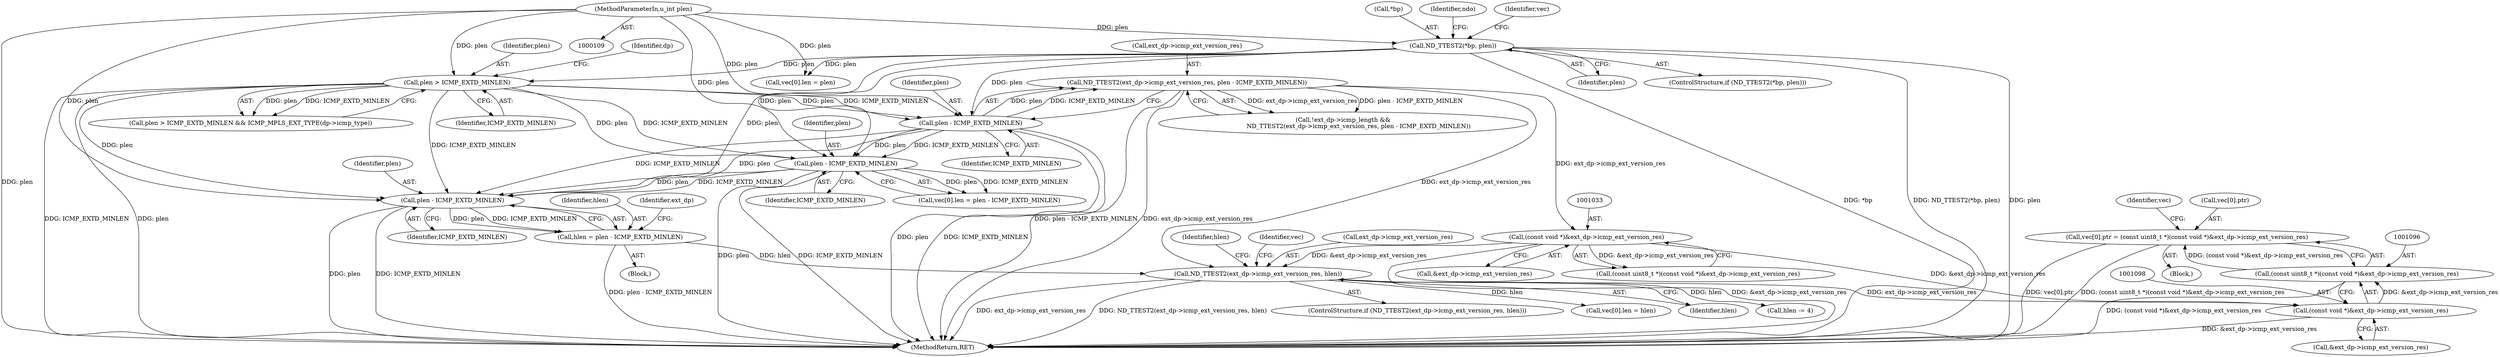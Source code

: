digraph "0_tcpdump_1a1bce0526a77b62e41531b00f8bb5e21fd4f3a3@array" {
"1001089" [label="(Call,vec[0].ptr = (const uint8_t *)(const void *)&ext_dp->icmp_ext_version_res)"];
"1001095" [label="(Call,(const uint8_t *)(const void *)&ext_dp->icmp_ext_version_res)"];
"1001097" [label="(Call,(const void *)&ext_dp->icmp_ext_version_res)"];
"1001083" [label="(Call,ND_TTEST2(ext_dp->icmp_ext_version_res, hlen))"];
"1001032" [label="(Call,(const void *)&ext_dp->icmp_ext_version_res)"];
"1001016" [label="(Call,ND_TTEST2(ext_dp->icmp_ext_version_res, plen - ICMP_EXTD_MINLEN))"];
"1001020" [label="(Call,plen - ICMP_EXTD_MINLEN)"];
"1000878" [label="(Call,ND_TTEST2(*bp, plen))"];
"1000112" [label="(MethodParameterIn,u_int plen)"];
"1000999" [label="(Call,plen > ICMP_EXTD_MINLEN)"];
"1001077" [label="(Call,hlen = plen - ICMP_EXTD_MINLEN)"];
"1001079" [label="(Call,plen - ICMP_EXTD_MINLEN)"];
"1001044" [label="(Call,plen - ICMP_EXTD_MINLEN)"];
"1000895" [label="(Call,vec[0].len = plen)"];
"1001001" [label="(Identifier,ICMP_EXTD_MINLEN)"];
"1001021" [label="(Identifier,plen)"];
"1001090" [label="(Call,vec[0].ptr)"];
"1001032" [label="(Call,(const void *)&ext_dp->icmp_ext_version_res)"];
"1001030" [label="(Call,(const uint8_t *)(const void *)&ext_dp->icmp_ext_version_res)"];
"1001017" [label="(Call,ext_dp->icmp_ext_version_res)"];
"1001000" [label="(Identifier,plen)"];
"1000879" [label="(Call,*bp)"];
"1001006" [label="(Block,)"];
"1001097" [label="(Call,(const void *)&ext_dp->icmp_ext_version_res)"];
"1001084" [label="(Call,ext_dp->icmp_ext_version_res)"];
"1000112" [label="(MethodParameterIn,u_int plen)"];
"1000998" [label="(Call,plen > ICMP_EXTD_MINLEN && ICMP_MPLS_EXT_TYPE(dp->icmp_type))"];
"1001044" [label="(Call,plen - ICMP_EXTD_MINLEN)"];
"1000939" [label="(Identifier,ndo)"];
"1001085" [label="(Identifier,ext_dp)"];
"1001089" [label="(Call,vec[0].ptr = (const uint8_t *)(const void *)&ext_dp->icmp_ext_version_res)"];
"1000878" [label="(Call,ND_TTEST2(*bp, plen))"];
"1001016" [label="(Call,ND_TTEST2(ext_dp->icmp_ext_version_res, plen - ICMP_EXTD_MINLEN))"];
"1001011" [label="(Call,!ext_dp->icmp_length &&\n                ND_TTEST2(ext_dp->icmp_ext_version_res, plen - ICMP_EXTD_MINLEN))"];
"1001080" [label="(Identifier,plen)"];
"1001077" [label="(Call,hlen = plen - ICMP_EXTD_MINLEN)"];
"1001082" [label="(ControlStructure,if (ND_TTEST2(ext_dp->icmp_ext_version_res, hlen)))"];
"1001088" [label="(Block,)"];
"1001129" [label="(Identifier,hlen)"];
"1001095" [label="(Call,(const uint8_t *)(const void *)&ext_dp->icmp_ext_version_res)"];
"1001106" [label="(Identifier,vec)"];
"1001078" [label="(Identifier,hlen)"];
"1001022" [label="(Identifier,ICMP_EXTD_MINLEN)"];
"1001099" [label="(Call,&ext_dp->icmp_ext_version_res)"];
"1000881" [label="(Identifier,plen)"];
"1001045" [label="(Identifier,plen)"];
"1001103" [label="(Call,vec[0].len = hlen)"];
"1001046" [label="(Identifier,ICMP_EXTD_MINLEN)"];
"1001087" [label="(Identifier,hlen)"];
"1001004" [label="(Identifier,dp)"];
"1001128" [label="(Call,hlen -= 4)"];
"1001020" [label="(Call,plen - ICMP_EXTD_MINLEN)"];
"1001079" [label="(Call,plen - ICMP_EXTD_MINLEN)"];
"1001092" [label="(Identifier,vec)"];
"1000999" [label="(Call,plen > ICMP_EXTD_MINLEN)"];
"1001081" [label="(Identifier,ICMP_EXTD_MINLEN)"];
"1001083" [label="(Call,ND_TTEST2(ext_dp->icmp_ext_version_res, hlen))"];
"1000877" [label="(ControlStructure,if (ND_TTEST2(*bp, plen)))"];
"1001038" [label="(Call,vec[0].len = plen - ICMP_EXTD_MINLEN)"];
"1001279" [label="(MethodReturn,RET)"];
"1001034" [label="(Call,&ext_dp->icmp_ext_version_res)"];
"1000887" [label="(Identifier,vec)"];
"1001089" -> "1001088"  [label="AST: "];
"1001089" -> "1001095"  [label="CFG: "];
"1001090" -> "1001089"  [label="AST: "];
"1001095" -> "1001089"  [label="AST: "];
"1001106" -> "1001089"  [label="CFG: "];
"1001089" -> "1001279"  [label="DDG: vec[0].ptr"];
"1001089" -> "1001279"  [label="DDG: (const uint8_t *)(const void *)&ext_dp->icmp_ext_version_res"];
"1001095" -> "1001089"  [label="DDG: (const void *)&ext_dp->icmp_ext_version_res"];
"1001095" -> "1001097"  [label="CFG: "];
"1001096" -> "1001095"  [label="AST: "];
"1001097" -> "1001095"  [label="AST: "];
"1001095" -> "1001279"  [label="DDG: (const void *)&ext_dp->icmp_ext_version_res"];
"1001097" -> "1001095"  [label="DDG: &ext_dp->icmp_ext_version_res"];
"1001097" -> "1001099"  [label="CFG: "];
"1001098" -> "1001097"  [label="AST: "];
"1001099" -> "1001097"  [label="AST: "];
"1001097" -> "1001279"  [label="DDG: &ext_dp->icmp_ext_version_res"];
"1001083" -> "1001097"  [label="DDG: ext_dp->icmp_ext_version_res"];
"1001032" -> "1001097"  [label="DDG: &ext_dp->icmp_ext_version_res"];
"1001083" -> "1001082"  [label="AST: "];
"1001083" -> "1001087"  [label="CFG: "];
"1001084" -> "1001083"  [label="AST: "];
"1001087" -> "1001083"  [label="AST: "];
"1001092" -> "1001083"  [label="CFG: "];
"1001129" -> "1001083"  [label="CFG: "];
"1001083" -> "1001279"  [label="DDG: ext_dp->icmp_ext_version_res"];
"1001083" -> "1001279"  [label="DDG: ND_TTEST2(ext_dp->icmp_ext_version_res, hlen)"];
"1001032" -> "1001083"  [label="DDG: &ext_dp->icmp_ext_version_res"];
"1001016" -> "1001083"  [label="DDG: ext_dp->icmp_ext_version_res"];
"1001077" -> "1001083"  [label="DDG: hlen"];
"1001083" -> "1001103"  [label="DDG: hlen"];
"1001083" -> "1001128"  [label="DDG: hlen"];
"1001032" -> "1001030"  [label="AST: "];
"1001032" -> "1001034"  [label="CFG: "];
"1001033" -> "1001032"  [label="AST: "];
"1001034" -> "1001032"  [label="AST: "];
"1001030" -> "1001032"  [label="CFG: "];
"1001032" -> "1001279"  [label="DDG: &ext_dp->icmp_ext_version_res"];
"1001032" -> "1001030"  [label="DDG: &ext_dp->icmp_ext_version_res"];
"1001016" -> "1001032"  [label="DDG: ext_dp->icmp_ext_version_res"];
"1001016" -> "1001011"  [label="AST: "];
"1001016" -> "1001020"  [label="CFG: "];
"1001017" -> "1001016"  [label="AST: "];
"1001020" -> "1001016"  [label="AST: "];
"1001011" -> "1001016"  [label="CFG: "];
"1001016" -> "1001279"  [label="DDG: plen - ICMP_EXTD_MINLEN"];
"1001016" -> "1001279"  [label="DDG: ext_dp->icmp_ext_version_res"];
"1001016" -> "1001011"  [label="DDG: ext_dp->icmp_ext_version_res"];
"1001016" -> "1001011"  [label="DDG: plen - ICMP_EXTD_MINLEN"];
"1001020" -> "1001016"  [label="DDG: plen"];
"1001020" -> "1001016"  [label="DDG: ICMP_EXTD_MINLEN"];
"1001020" -> "1001022"  [label="CFG: "];
"1001021" -> "1001020"  [label="AST: "];
"1001022" -> "1001020"  [label="AST: "];
"1001020" -> "1001279"  [label="DDG: plen"];
"1001020" -> "1001279"  [label="DDG: ICMP_EXTD_MINLEN"];
"1000878" -> "1001020"  [label="DDG: plen"];
"1000999" -> "1001020"  [label="DDG: plen"];
"1000999" -> "1001020"  [label="DDG: ICMP_EXTD_MINLEN"];
"1000112" -> "1001020"  [label="DDG: plen"];
"1001020" -> "1001044"  [label="DDG: plen"];
"1001020" -> "1001044"  [label="DDG: ICMP_EXTD_MINLEN"];
"1001020" -> "1001079"  [label="DDG: plen"];
"1001020" -> "1001079"  [label="DDG: ICMP_EXTD_MINLEN"];
"1000878" -> "1000877"  [label="AST: "];
"1000878" -> "1000881"  [label="CFG: "];
"1000879" -> "1000878"  [label="AST: "];
"1000881" -> "1000878"  [label="AST: "];
"1000887" -> "1000878"  [label="CFG: "];
"1000939" -> "1000878"  [label="CFG: "];
"1000878" -> "1001279"  [label="DDG: ND_TTEST2(*bp, plen)"];
"1000878" -> "1001279"  [label="DDG: plen"];
"1000878" -> "1001279"  [label="DDG: *bp"];
"1000112" -> "1000878"  [label="DDG: plen"];
"1000878" -> "1000895"  [label="DDG: plen"];
"1000878" -> "1000999"  [label="DDG: plen"];
"1000878" -> "1001044"  [label="DDG: plen"];
"1000878" -> "1001079"  [label="DDG: plen"];
"1000112" -> "1000109"  [label="AST: "];
"1000112" -> "1001279"  [label="DDG: plen"];
"1000112" -> "1000895"  [label="DDG: plen"];
"1000112" -> "1000999"  [label="DDG: plen"];
"1000112" -> "1001044"  [label="DDG: plen"];
"1000112" -> "1001079"  [label="DDG: plen"];
"1000999" -> "1000998"  [label="AST: "];
"1000999" -> "1001001"  [label="CFG: "];
"1001000" -> "1000999"  [label="AST: "];
"1001001" -> "1000999"  [label="AST: "];
"1001004" -> "1000999"  [label="CFG: "];
"1000998" -> "1000999"  [label="CFG: "];
"1000999" -> "1001279"  [label="DDG: ICMP_EXTD_MINLEN"];
"1000999" -> "1001279"  [label="DDG: plen"];
"1000999" -> "1000998"  [label="DDG: plen"];
"1000999" -> "1000998"  [label="DDG: ICMP_EXTD_MINLEN"];
"1000999" -> "1001044"  [label="DDG: plen"];
"1000999" -> "1001044"  [label="DDG: ICMP_EXTD_MINLEN"];
"1000999" -> "1001079"  [label="DDG: plen"];
"1000999" -> "1001079"  [label="DDG: ICMP_EXTD_MINLEN"];
"1001077" -> "1001006"  [label="AST: "];
"1001077" -> "1001079"  [label="CFG: "];
"1001078" -> "1001077"  [label="AST: "];
"1001079" -> "1001077"  [label="AST: "];
"1001085" -> "1001077"  [label="CFG: "];
"1001077" -> "1001279"  [label="DDG: plen - ICMP_EXTD_MINLEN"];
"1001079" -> "1001077"  [label="DDG: plen"];
"1001079" -> "1001077"  [label="DDG: ICMP_EXTD_MINLEN"];
"1001079" -> "1001081"  [label="CFG: "];
"1001080" -> "1001079"  [label="AST: "];
"1001081" -> "1001079"  [label="AST: "];
"1001079" -> "1001279"  [label="DDG: plen"];
"1001079" -> "1001279"  [label="DDG: ICMP_EXTD_MINLEN"];
"1001044" -> "1001079"  [label="DDG: plen"];
"1001044" -> "1001079"  [label="DDG: ICMP_EXTD_MINLEN"];
"1001044" -> "1001038"  [label="AST: "];
"1001044" -> "1001046"  [label="CFG: "];
"1001045" -> "1001044"  [label="AST: "];
"1001046" -> "1001044"  [label="AST: "];
"1001038" -> "1001044"  [label="CFG: "];
"1001044" -> "1001279"  [label="DDG: plen"];
"1001044" -> "1001279"  [label="DDG: ICMP_EXTD_MINLEN"];
"1001044" -> "1001038"  [label="DDG: plen"];
"1001044" -> "1001038"  [label="DDG: ICMP_EXTD_MINLEN"];
}
